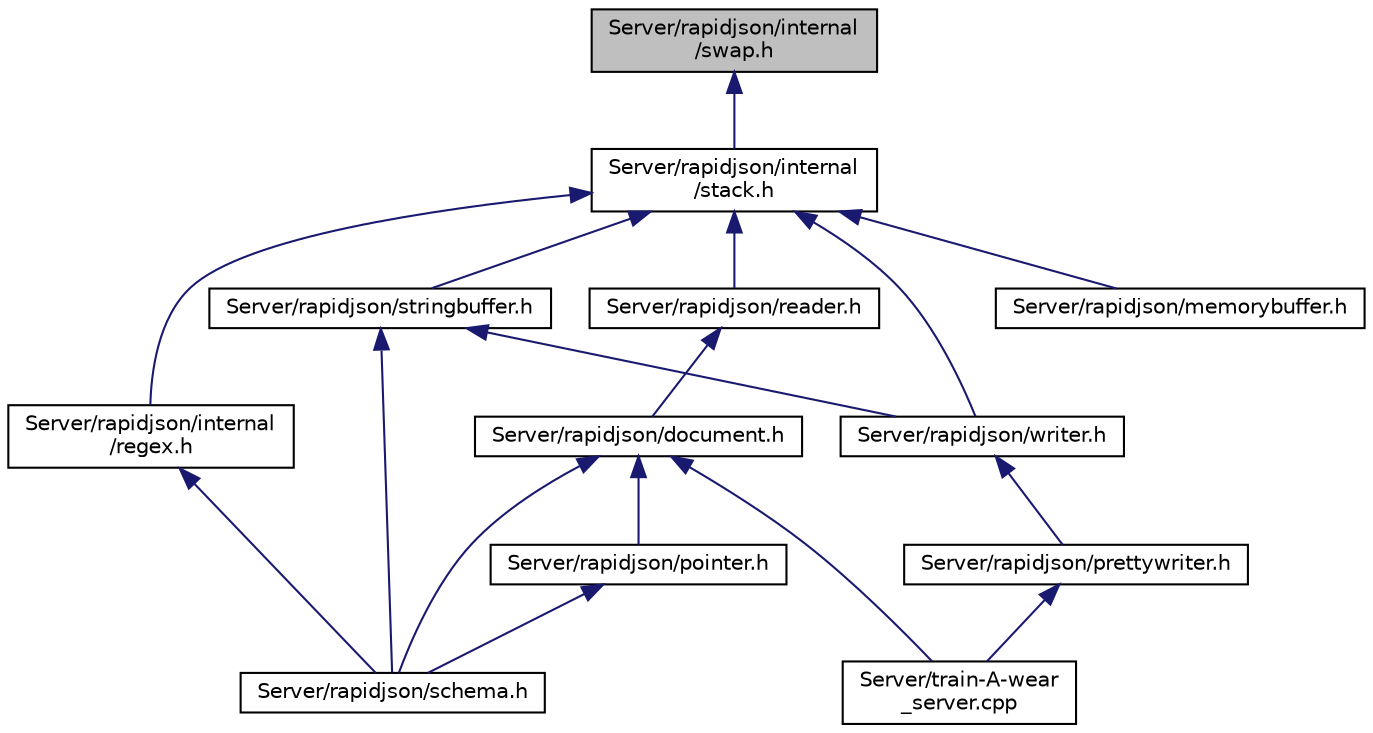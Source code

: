 digraph "Server/rapidjson/internal/swap.h"
{
 // INTERACTIVE_SVG=YES
 // LATEX_PDF_SIZE
  edge [fontname="Helvetica",fontsize="10",labelfontname="Helvetica",labelfontsize="10"];
  node [fontname="Helvetica",fontsize="10",shape=record];
  Node5 [label="Server/rapidjson/internal\l/swap.h",height=0.2,width=0.4,color="black", fillcolor="grey75", style="filled", fontcolor="black",tooltip=" "];
  Node5 -> Node6 [dir="back",color="midnightblue",fontsize="10",style="solid",fontname="Helvetica"];
  Node6 [label="Server/rapidjson/internal\l/stack.h",height=0.2,width=0.4,color="black", fillcolor="white", style="filled",URL="$stack_8h.html",tooltip=" "];
  Node6 -> Node7 [dir="back",color="midnightblue",fontsize="10",style="solid",fontname="Helvetica"];
  Node7 [label="Server/rapidjson/reader.h",height=0.2,width=0.4,color="black", fillcolor="white", style="filled",URL="$reader_8h.html",tooltip=" "];
  Node7 -> Node8 [dir="back",color="midnightblue",fontsize="10",style="solid",fontname="Helvetica"];
  Node8 [label="Server/rapidjson/document.h",height=0.2,width=0.4,color="black", fillcolor="white", style="filled",URL="$document_8h.html",tooltip=" "];
  Node8 -> Node9 [dir="back",color="midnightblue",fontsize="10",style="solid",fontname="Helvetica"];
  Node9 [label="Server/rapidjson/pointer.h",height=0.2,width=0.4,color="black", fillcolor="white", style="filled",URL="$pointer_8h.html",tooltip=" "];
  Node9 -> Node10 [dir="back",color="midnightblue",fontsize="10",style="solid",fontname="Helvetica"];
  Node10 [label="Server/rapidjson/schema.h",height=0.2,width=0.4,color="black", fillcolor="white", style="filled",URL="$schema_8h.html",tooltip=" "];
  Node8 -> Node10 [dir="back",color="midnightblue",fontsize="10",style="solid",fontname="Helvetica"];
  Node8 -> Node11 [dir="back",color="midnightblue",fontsize="10",style="solid",fontname="Helvetica"];
  Node11 [label="Server/train-A-wear\l_server.cpp",height=0.2,width=0.4,color="black", fillcolor="white", style="filled",URL="$train-_a-wear__server_8cpp.html",tooltip="train-A-wear server file. A UDP server that binds to port 31415 to listen for any train-A-wear active..."];
  Node6 -> Node12 [dir="back",color="midnightblue",fontsize="10",style="solid",fontname="Helvetica"];
  Node12 [label="Server/rapidjson/internal\l/regex.h",height=0.2,width=0.4,color="black", fillcolor="white", style="filled",URL="$regex_8h.html",tooltip=" "];
  Node12 -> Node10 [dir="back",color="midnightblue",fontsize="10",style="solid",fontname="Helvetica"];
  Node6 -> Node13 [dir="back",color="midnightblue",fontsize="10",style="solid",fontname="Helvetica"];
  Node13 [label="Server/rapidjson/memorybuffer.h",height=0.2,width=0.4,color="black", fillcolor="white", style="filled",URL="$memorybuffer_8h.html",tooltip=" "];
  Node6 -> Node14 [dir="back",color="midnightblue",fontsize="10",style="solid",fontname="Helvetica"];
  Node14 [label="Server/rapidjson/writer.h",height=0.2,width=0.4,color="black", fillcolor="white", style="filled",URL="$writer_8h.html",tooltip=" "];
  Node14 -> Node15 [dir="back",color="midnightblue",fontsize="10",style="solid",fontname="Helvetica"];
  Node15 [label="Server/rapidjson/prettywriter.h",height=0.2,width=0.4,color="black", fillcolor="white", style="filled",URL="$prettywriter_8h.html",tooltip=" "];
  Node15 -> Node11 [dir="back",color="midnightblue",fontsize="10",style="solid",fontname="Helvetica"];
  Node6 -> Node16 [dir="back",color="midnightblue",fontsize="10",style="solid",fontname="Helvetica"];
  Node16 [label="Server/rapidjson/stringbuffer.h",height=0.2,width=0.4,color="black", fillcolor="white", style="filled",URL="$stringbuffer_8h.html",tooltip=" "];
  Node16 -> Node14 [dir="back",color="midnightblue",fontsize="10",style="solid",fontname="Helvetica"];
  Node16 -> Node10 [dir="back",color="midnightblue",fontsize="10",style="solid",fontname="Helvetica"];
}
